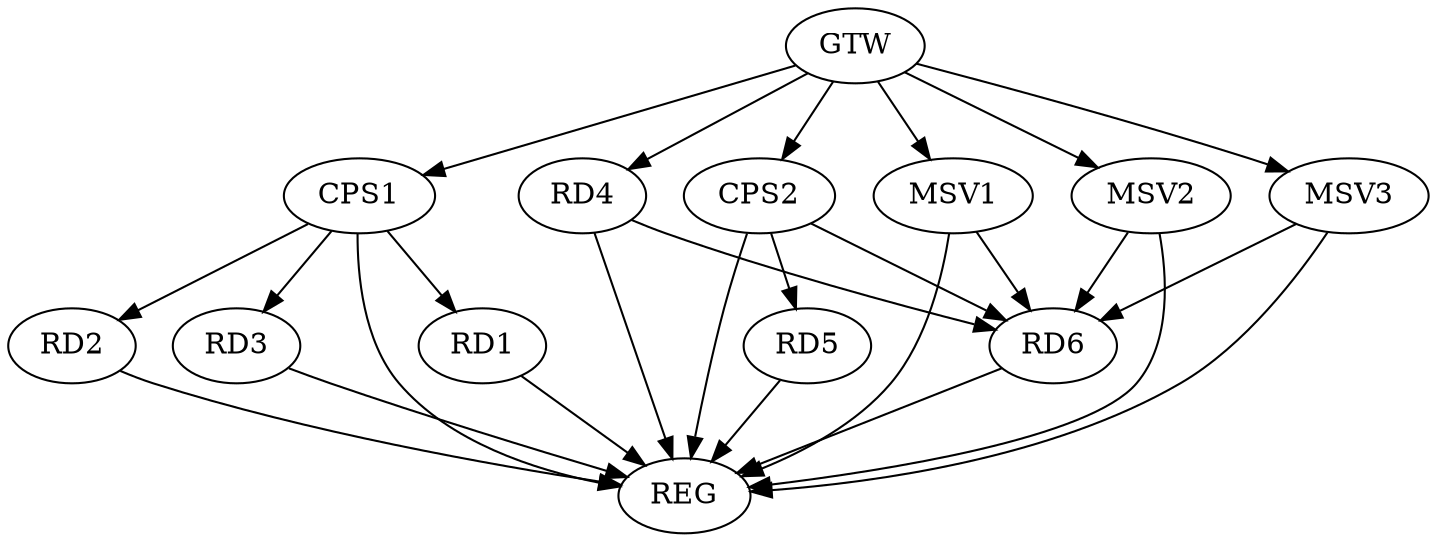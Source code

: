 strict digraph G {
  RD1 [ label="RD1" ];
  RD2 [ label="RD2" ];
  RD3 [ label="RD3" ];
  RD4 [ label="RD4" ];
  RD5 [ label="RD5" ];
  RD6 [ label="RD6" ];
  CPS1 [ label="CPS1" ];
  CPS2 [ label="CPS2" ];
  GTW [ label="GTW" ];
  REG [ label="REG" ];
  MSV1 [ label="MSV1" ];
  MSV2 [ label="MSV2" ];
  MSV3 [ label="MSV3" ];
  RD4 -> RD6;
  CPS1 -> RD1;
  CPS1 -> RD2;
  CPS1 -> RD3;
  CPS2 -> RD5;
  CPS2 -> RD6;
  GTW -> RD4;
  GTW -> CPS1;
  GTW -> CPS2;
  RD1 -> REG;
  RD2 -> REG;
  RD3 -> REG;
  RD4 -> REG;
  RD5 -> REG;
  RD6 -> REG;
  CPS1 -> REG;
  CPS2 -> REG;
  MSV1 -> RD6;
  GTW -> MSV1;
  MSV1 -> REG;
  MSV2 -> RD6;
  GTW -> MSV2;
  MSV2 -> REG;
  MSV3 -> RD6;
  GTW -> MSV3;
  MSV3 -> REG;
}

